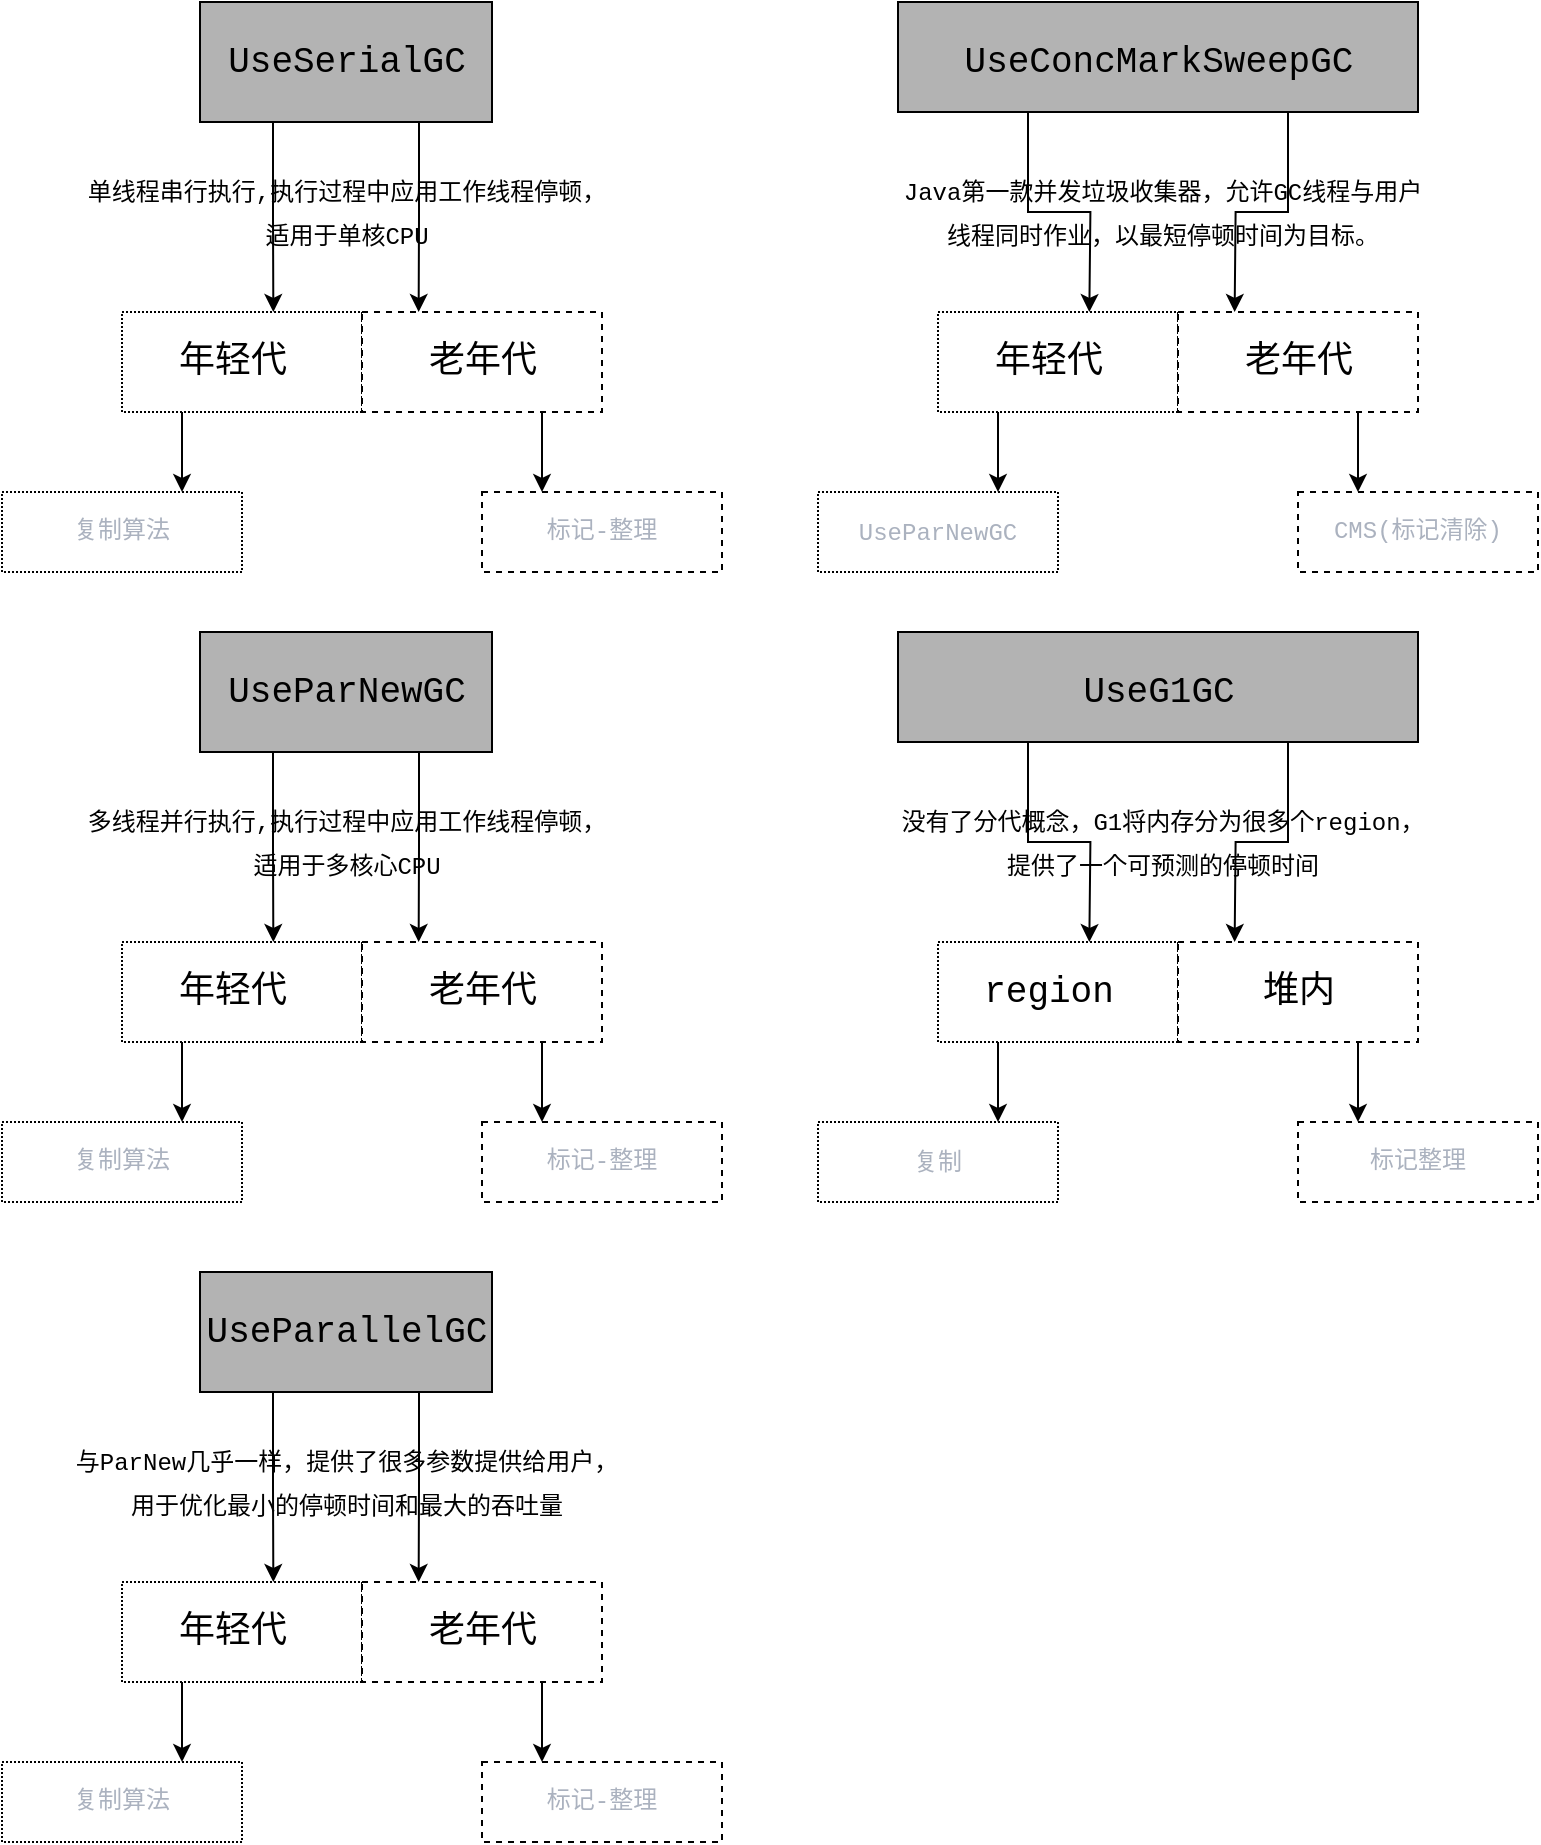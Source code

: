 <mxfile version="16.2.6" type="github">
  <diagram id="v524bHdyOi32CE4B3p0w" name="第 1 页">
    <mxGraphModel dx="1375" dy="742" grid="1" gridSize="10" guides="1" tooltips="1" connect="1" arrows="1" fold="1" page="1" pageScale="1" pageWidth="827" pageHeight="1169" math="0" shadow="0">
      <root>
        <mxCell id="0" />
        <mxCell id="1" parent="0" />
        <mxCell id="Yd95XqDYbCu51CJxHroG-4" style="edgeStyle=orthogonalEdgeStyle;rounded=0;orthogonalLoop=1;jettySize=auto;html=1;exitX=0.25;exitY=1;exitDx=0;exitDy=0;fontFamily=Courier New;fontSize=18;" edge="1" parent="1" source="Yd95XqDYbCu51CJxHroG-2">
          <mxGeometry relative="1" as="geometry">
            <mxPoint x="177.667" y="200" as="targetPoint" />
          </mxGeometry>
        </mxCell>
        <mxCell id="Yd95XqDYbCu51CJxHroG-5" style="edgeStyle=orthogonalEdgeStyle;rounded=0;orthogonalLoop=1;jettySize=auto;html=1;exitX=0.75;exitY=1;exitDx=0;exitDy=0;fontFamily=Courier New;fontSize=18;" edge="1" parent="1" source="Yd95XqDYbCu51CJxHroG-2">
          <mxGeometry relative="1" as="geometry">
            <mxPoint x="250.333" y="200" as="targetPoint" />
          </mxGeometry>
        </mxCell>
        <mxCell id="Yd95XqDYbCu51CJxHroG-2" value="" style="rounded=0;whiteSpace=wrap;html=1;fontFamily=Courier New;fontSize=18;fillColor=#B3B3B3;" vertex="1" parent="1">
          <mxGeometry x="141" y="45" width="146" height="60" as="geometry" />
        </mxCell>
        <mxCell id="Yd95XqDYbCu51CJxHroG-3" value="UseSerialGC" style="text;html=1;resizable=0;autosize=1;align=center;verticalAlign=middle;points=[];fillColor=none;strokeColor=none;rounded=0;dashed=1;fontFamily=Courier New;fontSize=18;" vertex="1" parent="1">
          <mxGeometry x="149" y="60" width="130" height="30" as="geometry" />
        </mxCell>
        <mxCell id="Yd95XqDYbCu51CJxHroG-13" style="edgeStyle=orthogonalEdgeStyle;rounded=0;orthogonalLoop=1;jettySize=auto;html=1;exitX=0.25;exitY=1;exitDx=0;exitDy=0;entryX=0.75;entryY=0;entryDx=0;entryDy=0;fontFamily=Courier New;fontSize=12;" edge="1" parent="1" source="Yd95XqDYbCu51CJxHroG-6" target="Yd95XqDYbCu51CJxHroG-11">
          <mxGeometry relative="1" as="geometry" />
        </mxCell>
        <mxCell id="Yd95XqDYbCu51CJxHroG-6" value="" style="rounded=0;whiteSpace=wrap;html=1;fontFamily=Courier New;fontSize=18;dashed=1;dashPattern=1 1;" vertex="1" parent="1">
          <mxGeometry x="102" y="200" width="120" height="50" as="geometry" />
        </mxCell>
        <mxCell id="Yd95XqDYbCu51CJxHroG-15" style="edgeStyle=orthogonalEdgeStyle;rounded=0;orthogonalLoop=1;jettySize=auto;html=1;exitX=0.75;exitY=1;exitDx=0;exitDy=0;entryX=0.25;entryY=0;entryDx=0;entryDy=0;fontFamily=Courier New;fontSize=12;" edge="1" parent="1" source="Yd95XqDYbCu51CJxHroG-7" target="Yd95XqDYbCu51CJxHroG-12">
          <mxGeometry relative="1" as="geometry" />
        </mxCell>
        <mxCell id="Yd95XqDYbCu51CJxHroG-7" value="" style="rounded=0;whiteSpace=wrap;html=1;fontFamily=Courier New;fontSize=18;dashed=1;" vertex="1" parent="1">
          <mxGeometry x="222" y="200" width="120" height="50" as="geometry" />
        </mxCell>
        <mxCell id="Yd95XqDYbCu51CJxHroG-8" value="年轻代" style="text;html=1;resizable=0;autosize=1;align=center;verticalAlign=middle;points=[];fillColor=none;strokeColor=none;rounded=0;fontFamily=Courier New;fontSize=18;" vertex="1" parent="1">
          <mxGeometry x="122" y="210" width="70" height="30" as="geometry" />
        </mxCell>
        <mxCell id="Yd95XqDYbCu51CJxHroG-9" value="老年代" style="text;html=1;resizable=0;autosize=1;align=center;verticalAlign=middle;points=[];fillColor=none;strokeColor=none;rounded=0;fontFamily=Courier New;fontSize=18;dashed=1;" vertex="1" parent="1">
          <mxGeometry x="247" y="210" width="70" height="30" as="geometry" />
        </mxCell>
        <mxCell id="Yd95XqDYbCu51CJxHroG-10" value="&lt;font style=&quot;font-size: 12px&quot;&gt;单线程串行执行,执行过程中应用工作线程停顿，&lt;br&gt;适用于单核CPU&lt;br&gt;&lt;/font&gt;" style="text;html=1;resizable=0;autosize=1;align=center;verticalAlign=middle;points=[];fillColor=none;strokeColor=none;rounded=0;fontFamily=Courier New;fontSize=18;" vertex="1" parent="1">
          <mxGeometry x="79" y="125" width="270" height="50" as="geometry" />
        </mxCell>
        <mxCell id="Yd95XqDYbCu51CJxHroG-11" value="&lt;font color=&quot;#abb2bf&quot;&gt;复制算法&lt;/font&gt;" style="rounded=0;whiteSpace=wrap;html=1;fontFamily=Courier New;fontSize=12;dashed=1;dashPattern=1 1;" vertex="1" parent="1">
          <mxGeometry x="42" y="290" width="120" height="40" as="geometry" />
        </mxCell>
        <mxCell id="Yd95XqDYbCu51CJxHroG-12" value="&lt;font color=&quot;#abb2bf&quot;&gt;标记-整理&lt;/font&gt;" style="rounded=0;whiteSpace=wrap;html=1;fontFamily=Courier New;fontSize=12;dashed=1;" vertex="1" parent="1">
          <mxGeometry x="282" y="290" width="120" height="40" as="geometry" />
        </mxCell>
        <mxCell id="Yd95XqDYbCu51CJxHroG-16" style="edgeStyle=orthogonalEdgeStyle;rounded=0;orthogonalLoop=1;jettySize=auto;html=1;exitX=0.25;exitY=1;exitDx=0;exitDy=0;fontFamily=Courier New;fontSize=18;" edge="1" parent="1" source="Yd95XqDYbCu51CJxHroG-18">
          <mxGeometry relative="1" as="geometry">
            <mxPoint x="177.667" y="515" as="targetPoint" />
          </mxGeometry>
        </mxCell>
        <mxCell id="Yd95XqDYbCu51CJxHroG-17" style="edgeStyle=orthogonalEdgeStyle;rounded=0;orthogonalLoop=1;jettySize=auto;html=1;exitX=0.75;exitY=1;exitDx=0;exitDy=0;fontFamily=Courier New;fontSize=18;" edge="1" parent="1" source="Yd95XqDYbCu51CJxHroG-18">
          <mxGeometry relative="1" as="geometry">
            <mxPoint x="250.333" y="515" as="targetPoint" />
          </mxGeometry>
        </mxCell>
        <mxCell id="Yd95XqDYbCu51CJxHroG-18" value="" style="rounded=0;whiteSpace=wrap;html=1;fontFamily=Courier New;fontSize=18;fillColor=#B3B3B3;" vertex="1" parent="1">
          <mxGeometry x="141" y="360" width="146" height="60" as="geometry" />
        </mxCell>
        <mxCell id="Yd95XqDYbCu51CJxHroG-19" value="UseParNewGC" style="text;html=1;resizable=0;autosize=1;align=center;verticalAlign=middle;points=[];fillColor=none;strokeColor=none;rounded=0;dashed=1;fontFamily=Courier New;fontSize=18;" vertex="1" parent="1">
          <mxGeometry x="149" y="375" width="130" height="30" as="geometry" />
        </mxCell>
        <mxCell id="Yd95XqDYbCu51CJxHroG-20" style="edgeStyle=orthogonalEdgeStyle;rounded=0;orthogonalLoop=1;jettySize=auto;html=1;exitX=0.25;exitY=1;exitDx=0;exitDy=0;entryX=0.75;entryY=0;entryDx=0;entryDy=0;fontFamily=Courier New;fontSize=12;" edge="1" parent="1" source="Yd95XqDYbCu51CJxHroG-21" target="Yd95XqDYbCu51CJxHroG-27">
          <mxGeometry relative="1" as="geometry" />
        </mxCell>
        <mxCell id="Yd95XqDYbCu51CJxHroG-21" value="" style="rounded=0;whiteSpace=wrap;html=1;fontFamily=Courier New;fontSize=18;dashed=1;dashPattern=1 1;" vertex="1" parent="1">
          <mxGeometry x="102" y="515" width="120" height="50" as="geometry" />
        </mxCell>
        <mxCell id="Yd95XqDYbCu51CJxHroG-22" style="edgeStyle=orthogonalEdgeStyle;rounded=0;orthogonalLoop=1;jettySize=auto;html=1;exitX=0.75;exitY=1;exitDx=0;exitDy=0;entryX=0.25;entryY=0;entryDx=0;entryDy=0;fontFamily=Courier New;fontSize=12;" edge="1" parent="1" source="Yd95XqDYbCu51CJxHroG-23" target="Yd95XqDYbCu51CJxHroG-28">
          <mxGeometry relative="1" as="geometry" />
        </mxCell>
        <mxCell id="Yd95XqDYbCu51CJxHroG-23" value="" style="rounded=0;whiteSpace=wrap;html=1;fontFamily=Courier New;fontSize=18;dashed=1;" vertex="1" parent="1">
          <mxGeometry x="222" y="515" width="120" height="50" as="geometry" />
        </mxCell>
        <mxCell id="Yd95XqDYbCu51CJxHroG-24" value="年轻代" style="text;html=1;resizable=0;autosize=1;align=center;verticalAlign=middle;points=[];fillColor=none;strokeColor=none;rounded=0;fontFamily=Courier New;fontSize=18;" vertex="1" parent="1">
          <mxGeometry x="122" y="525" width="70" height="30" as="geometry" />
        </mxCell>
        <mxCell id="Yd95XqDYbCu51CJxHroG-25" value="老年代" style="text;html=1;resizable=0;autosize=1;align=center;verticalAlign=middle;points=[];fillColor=none;strokeColor=none;rounded=0;fontFamily=Courier New;fontSize=18;dashed=1;" vertex="1" parent="1">
          <mxGeometry x="247" y="525" width="70" height="30" as="geometry" />
        </mxCell>
        <mxCell id="Yd95XqDYbCu51CJxHroG-26" value="&lt;font style=&quot;font-size: 12px&quot;&gt;多线程并行执行,执行过程中应用工作线程停顿，&lt;br&gt;适用于多核心CPU&lt;br&gt;&lt;/font&gt;" style="text;html=1;resizable=0;autosize=1;align=center;verticalAlign=middle;points=[];fillColor=none;strokeColor=none;rounded=0;fontFamily=Courier New;fontSize=18;" vertex="1" parent="1">
          <mxGeometry x="79" y="440" width="270" height="50" as="geometry" />
        </mxCell>
        <mxCell id="Yd95XqDYbCu51CJxHroG-27" value="&lt;font color=&quot;#abb2bf&quot;&gt;复制算法&lt;/font&gt;" style="rounded=0;whiteSpace=wrap;html=1;fontFamily=Courier New;fontSize=12;dashed=1;dashPattern=1 1;" vertex="1" parent="1">
          <mxGeometry x="42" y="605" width="120" height="40" as="geometry" />
        </mxCell>
        <mxCell id="Yd95XqDYbCu51CJxHroG-28" value="&lt;font color=&quot;#abb2bf&quot;&gt;标记-整理&lt;/font&gt;" style="rounded=0;whiteSpace=wrap;html=1;fontFamily=Courier New;fontSize=12;dashed=1;" vertex="1" parent="1">
          <mxGeometry x="282" y="605" width="120" height="40" as="geometry" />
        </mxCell>
        <mxCell id="Yd95XqDYbCu51CJxHroG-29" style="edgeStyle=orthogonalEdgeStyle;rounded=0;orthogonalLoop=1;jettySize=auto;html=1;exitX=0.25;exitY=1;exitDx=0;exitDy=0;fontFamily=Courier New;fontSize=18;" edge="1" parent="1" source="Yd95XqDYbCu51CJxHroG-31">
          <mxGeometry relative="1" as="geometry">
            <mxPoint x="177.667" y="835" as="targetPoint" />
          </mxGeometry>
        </mxCell>
        <mxCell id="Yd95XqDYbCu51CJxHroG-30" style="edgeStyle=orthogonalEdgeStyle;rounded=0;orthogonalLoop=1;jettySize=auto;html=1;exitX=0.75;exitY=1;exitDx=0;exitDy=0;fontFamily=Courier New;fontSize=18;" edge="1" parent="1" source="Yd95XqDYbCu51CJxHroG-31">
          <mxGeometry relative="1" as="geometry">
            <mxPoint x="250.333" y="835" as="targetPoint" />
          </mxGeometry>
        </mxCell>
        <mxCell id="Yd95XqDYbCu51CJxHroG-31" value="" style="rounded=0;whiteSpace=wrap;html=1;fontFamily=Courier New;fontSize=18;fillColor=#B3B3B3;" vertex="1" parent="1">
          <mxGeometry x="141" y="680" width="146" height="60" as="geometry" />
        </mxCell>
        <mxCell id="Yd95XqDYbCu51CJxHroG-32" value="UseParallelGC" style="text;html=1;resizable=0;autosize=1;align=center;verticalAlign=middle;points=[];fillColor=none;strokeColor=none;rounded=0;dashed=1;fontFamily=Courier New;fontSize=18;" vertex="1" parent="1">
          <mxGeometry x="134" y="695" width="160" height="30" as="geometry" />
        </mxCell>
        <mxCell id="Yd95XqDYbCu51CJxHroG-33" style="edgeStyle=orthogonalEdgeStyle;rounded=0;orthogonalLoop=1;jettySize=auto;html=1;exitX=0.25;exitY=1;exitDx=0;exitDy=0;entryX=0.75;entryY=0;entryDx=0;entryDy=0;fontFamily=Courier New;fontSize=12;" edge="1" parent="1" source="Yd95XqDYbCu51CJxHroG-34" target="Yd95XqDYbCu51CJxHroG-40">
          <mxGeometry relative="1" as="geometry" />
        </mxCell>
        <mxCell id="Yd95XqDYbCu51CJxHroG-34" value="" style="rounded=0;whiteSpace=wrap;html=1;fontFamily=Courier New;fontSize=18;dashed=1;dashPattern=1 1;" vertex="1" parent="1">
          <mxGeometry x="102" y="835" width="120" height="50" as="geometry" />
        </mxCell>
        <mxCell id="Yd95XqDYbCu51CJxHroG-35" style="edgeStyle=orthogonalEdgeStyle;rounded=0;orthogonalLoop=1;jettySize=auto;html=1;exitX=0.75;exitY=1;exitDx=0;exitDy=0;entryX=0.25;entryY=0;entryDx=0;entryDy=0;fontFamily=Courier New;fontSize=12;" edge="1" parent="1" source="Yd95XqDYbCu51CJxHroG-36" target="Yd95XqDYbCu51CJxHroG-41">
          <mxGeometry relative="1" as="geometry" />
        </mxCell>
        <mxCell id="Yd95XqDYbCu51CJxHroG-36" value="" style="rounded=0;whiteSpace=wrap;html=1;fontFamily=Courier New;fontSize=18;dashed=1;" vertex="1" parent="1">
          <mxGeometry x="222" y="835" width="120" height="50" as="geometry" />
        </mxCell>
        <mxCell id="Yd95XqDYbCu51CJxHroG-37" value="年轻代" style="text;html=1;resizable=0;autosize=1;align=center;verticalAlign=middle;points=[];fillColor=none;strokeColor=none;rounded=0;fontFamily=Courier New;fontSize=18;" vertex="1" parent="1">
          <mxGeometry x="122" y="845" width="70" height="30" as="geometry" />
        </mxCell>
        <mxCell id="Yd95XqDYbCu51CJxHroG-38" value="老年代" style="text;html=1;resizable=0;autosize=1;align=center;verticalAlign=middle;points=[];fillColor=none;strokeColor=none;rounded=0;fontFamily=Courier New;fontSize=18;dashed=1;" vertex="1" parent="1">
          <mxGeometry x="247" y="845" width="70" height="30" as="geometry" />
        </mxCell>
        <mxCell id="Yd95XqDYbCu51CJxHroG-39" value="&lt;font style=&quot;font-size: 12px&quot;&gt;与ParNew几乎一样，提供了很多参数提供给用户，&lt;br&gt;用于优化最小的停顿时间和最大的吞吐量&lt;br&gt;&lt;/font&gt;" style="text;html=1;resizable=0;autosize=1;align=center;verticalAlign=middle;points=[];fillColor=none;strokeColor=none;rounded=0;fontFamily=Courier New;fontSize=18;" vertex="1" parent="1">
          <mxGeometry x="69" y="760" width="290" height="50" as="geometry" />
        </mxCell>
        <mxCell id="Yd95XqDYbCu51CJxHroG-40" value="&lt;font color=&quot;#abb2bf&quot;&gt;复制算法&lt;/font&gt;" style="rounded=0;whiteSpace=wrap;html=1;fontFamily=Courier New;fontSize=12;dashed=1;dashPattern=1 1;" vertex="1" parent="1">
          <mxGeometry x="42" y="925" width="120" height="40" as="geometry" />
        </mxCell>
        <mxCell id="Yd95XqDYbCu51CJxHroG-41" value="&lt;font color=&quot;#abb2bf&quot;&gt;标记-整理&lt;/font&gt;" style="rounded=0;whiteSpace=wrap;html=1;fontFamily=Courier New;fontSize=12;dashed=1;" vertex="1" parent="1">
          <mxGeometry x="282" y="925" width="120" height="40" as="geometry" />
        </mxCell>
        <mxCell id="Yd95XqDYbCu51CJxHroG-42" style="edgeStyle=orthogonalEdgeStyle;rounded=0;orthogonalLoop=1;jettySize=auto;html=1;exitX=0.25;exitY=1;exitDx=0;exitDy=0;fontFamily=Courier New;fontSize=18;" edge="1" parent="1" source="Yd95XqDYbCu51CJxHroG-44">
          <mxGeometry relative="1" as="geometry">
            <mxPoint x="585.667" y="200" as="targetPoint" />
          </mxGeometry>
        </mxCell>
        <mxCell id="Yd95XqDYbCu51CJxHroG-43" style="edgeStyle=orthogonalEdgeStyle;rounded=0;orthogonalLoop=1;jettySize=auto;html=1;exitX=0.75;exitY=1;exitDx=0;exitDy=0;fontFamily=Courier New;fontSize=18;" edge="1" parent="1" source="Yd95XqDYbCu51CJxHroG-44">
          <mxGeometry relative="1" as="geometry">
            <mxPoint x="658.333" y="200" as="targetPoint" />
          </mxGeometry>
        </mxCell>
        <mxCell id="Yd95XqDYbCu51CJxHroG-44" value="" style="rounded=0;whiteSpace=wrap;html=1;fontFamily=Courier New;fontSize=18;fillColor=#B3B3B3;" vertex="1" parent="1">
          <mxGeometry x="490" y="45" width="260" height="55" as="geometry" />
        </mxCell>
        <mxCell id="Yd95XqDYbCu51CJxHroG-46" style="edgeStyle=orthogonalEdgeStyle;rounded=0;orthogonalLoop=1;jettySize=auto;html=1;exitX=0.25;exitY=1;exitDx=0;exitDy=0;entryX=0.75;entryY=0;entryDx=0;entryDy=0;fontFamily=Courier New;fontSize=12;" edge="1" parent="1" source="Yd95XqDYbCu51CJxHroG-47" target="Yd95XqDYbCu51CJxHroG-53">
          <mxGeometry relative="1" as="geometry" />
        </mxCell>
        <mxCell id="Yd95XqDYbCu51CJxHroG-47" value="" style="rounded=0;whiteSpace=wrap;html=1;fontFamily=Courier New;fontSize=18;dashed=1;dashPattern=1 1;" vertex="1" parent="1">
          <mxGeometry x="510" y="200" width="120" height="50" as="geometry" />
        </mxCell>
        <mxCell id="Yd95XqDYbCu51CJxHroG-48" style="edgeStyle=orthogonalEdgeStyle;rounded=0;orthogonalLoop=1;jettySize=auto;html=1;exitX=0.75;exitY=1;exitDx=0;exitDy=0;entryX=0.25;entryY=0;entryDx=0;entryDy=0;fontFamily=Courier New;fontSize=12;" edge="1" parent="1" source="Yd95XqDYbCu51CJxHroG-49" target="Yd95XqDYbCu51CJxHroG-54">
          <mxGeometry relative="1" as="geometry" />
        </mxCell>
        <mxCell id="Yd95XqDYbCu51CJxHroG-49" value="" style="rounded=0;whiteSpace=wrap;html=1;fontFamily=Courier New;fontSize=18;dashed=1;" vertex="1" parent="1">
          <mxGeometry x="630" y="200" width="120" height="50" as="geometry" />
        </mxCell>
        <mxCell id="Yd95XqDYbCu51CJxHroG-50" value="年轻代" style="text;html=1;resizable=0;autosize=1;align=center;verticalAlign=middle;points=[];fillColor=none;strokeColor=none;rounded=0;fontFamily=Courier New;fontSize=18;" vertex="1" parent="1">
          <mxGeometry x="530" y="210" width="70" height="30" as="geometry" />
        </mxCell>
        <mxCell id="Yd95XqDYbCu51CJxHroG-51" value="老年代" style="text;html=1;resizable=0;autosize=1;align=center;verticalAlign=middle;points=[];fillColor=none;strokeColor=none;rounded=0;fontFamily=Courier New;fontSize=18;dashed=1;" vertex="1" parent="1">
          <mxGeometry x="655" y="210" width="70" height="30" as="geometry" />
        </mxCell>
        <mxCell id="Yd95XqDYbCu51CJxHroG-52" value="&lt;font style=&quot;font-size: 12px&quot;&gt;Java第一款并发垃圾收集器，允许GC线程与用户&lt;br&gt;线程同时作业，以最短停顿时间为目标。&lt;br&gt;&lt;/font&gt;" style="text;html=1;resizable=0;autosize=1;align=center;verticalAlign=middle;points=[];fillColor=none;strokeColor=none;rounded=0;fontFamily=Courier New;fontSize=18;" vertex="1" parent="1">
          <mxGeometry x="487" y="125" width="270" height="50" as="geometry" />
        </mxCell>
        <mxCell id="Yd95XqDYbCu51CJxHroG-53" value="&lt;div style=&quot;color: rgb(171 , 178 , 191) ; line-height: 28px&quot;&gt;&lt;span style=&quot;background-color: rgb(255 , 255 , 255)&quot;&gt;&lt;font style=&quot;font-size: 12px&quot;&gt;UseParNewGC&lt;/font&gt;&lt;/span&gt;&lt;/div&gt;" style="rounded=0;whiteSpace=wrap;html=1;fontFamily=Courier New;fontSize=12;dashed=1;dashPattern=1 1;" vertex="1" parent="1">
          <mxGeometry x="450" y="290" width="120" height="40" as="geometry" />
        </mxCell>
        <mxCell id="Yd95XqDYbCu51CJxHroG-54" value="&lt;span style=&quot;color: rgb(171 , 178 , 191) ; background-color: rgb(255 , 255 , 255)&quot;&gt;&lt;font style=&quot;font-size: 12px&quot;&gt;CMS(标记清除)&lt;/font&gt;&lt;/span&gt;" style="rounded=0;whiteSpace=wrap;html=1;fontFamily=Courier New;fontSize=12;dashed=1;" vertex="1" parent="1">
          <mxGeometry x="690" y="290" width="120" height="40" as="geometry" />
        </mxCell>
        <mxCell id="Yd95XqDYbCu51CJxHroG-56" value="UseConcMarkSweepGC" style="text;html=1;resizable=0;autosize=1;align=center;verticalAlign=middle;points=[];fillColor=none;strokeColor=none;rounded=0;dashed=1;fontFamily=Courier New;fontSize=18;" vertex="1" parent="1">
          <mxGeometry x="515" y="60" width="210" height="30" as="geometry" />
        </mxCell>
        <mxCell id="Yd95XqDYbCu51CJxHroG-57" style="edgeStyle=orthogonalEdgeStyle;rounded=0;orthogonalLoop=1;jettySize=auto;html=1;exitX=0.25;exitY=1;exitDx=0;exitDy=0;fontFamily=Courier New;fontSize=18;" edge="1" parent="1" source="Yd95XqDYbCu51CJxHroG-59">
          <mxGeometry relative="1" as="geometry">
            <mxPoint x="585.667" y="515" as="targetPoint" />
          </mxGeometry>
        </mxCell>
        <mxCell id="Yd95XqDYbCu51CJxHroG-58" style="edgeStyle=orthogonalEdgeStyle;rounded=0;orthogonalLoop=1;jettySize=auto;html=1;exitX=0.75;exitY=1;exitDx=0;exitDy=0;fontFamily=Courier New;fontSize=18;" edge="1" parent="1" source="Yd95XqDYbCu51CJxHroG-59">
          <mxGeometry relative="1" as="geometry">
            <mxPoint x="658.333" y="515" as="targetPoint" />
          </mxGeometry>
        </mxCell>
        <mxCell id="Yd95XqDYbCu51CJxHroG-59" value="" style="rounded=0;whiteSpace=wrap;html=1;fontFamily=Courier New;fontSize=18;fillColor=#B3B3B3;" vertex="1" parent="1">
          <mxGeometry x="490" y="360" width="260" height="55" as="geometry" />
        </mxCell>
        <mxCell id="Yd95XqDYbCu51CJxHroG-60" style="edgeStyle=orthogonalEdgeStyle;rounded=0;orthogonalLoop=1;jettySize=auto;html=1;exitX=0.25;exitY=1;exitDx=0;exitDy=0;entryX=0.75;entryY=0;entryDx=0;entryDy=0;fontFamily=Courier New;fontSize=12;" edge="1" parent="1" source="Yd95XqDYbCu51CJxHroG-61" target="Yd95XqDYbCu51CJxHroG-67">
          <mxGeometry relative="1" as="geometry" />
        </mxCell>
        <mxCell id="Yd95XqDYbCu51CJxHroG-61" value="" style="rounded=0;whiteSpace=wrap;html=1;fontFamily=Courier New;fontSize=18;dashed=1;dashPattern=1 1;" vertex="1" parent="1">
          <mxGeometry x="510" y="515" width="120" height="50" as="geometry" />
        </mxCell>
        <mxCell id="Yd95XqDYbCu51CJxHroG-62" style="edgeStyle=orthogonalEdgeStyle;rounded=0;orthogonalLoop=1;jettySize=auto;html=1;exitX=0.75;exitY=1;exitDx=0;exitDy=0;entryX=0.25;entryY=0;entryDx=0;entryDy=0;fontFamily=Courier New;fontSize=12;" edge="1" parent="1" source="Yd95XqDYbCu51CJxHroG-63" target="Yd95XqDYbCu51CJxHroG-68">
          <mxGeometry relative="1" as="geometry" />
        </mxCell>
        <mxCell id="Yd95XqDYbCu51CJxHroG-63" value="" style="rounded=0;whiteSpace=wrap;html=1;fontFamily=Courier New;fontSize=18;dashed=1;" vertex="1" parent="1">
          <mxGeometry x="630" y="515" width="120" height="50" as="geometry" />
        </mxCell>
        <mxCell id="Yd95XqDYbCu51CJxHroG-64" value="region" style="text;html=1;resizable=0;autosize=1;align=center;verticalAlign=middle;points=[];fillColor=none;strokeColor=none;rounded=0;fontFamily=Courier New;fontSize=18;" vertex="1" parent="1">
          <mxGeometry x="525" y="525" width="80" height="30" as="geometry" />
        </mxCell>
        <mxCell id="Yd95XqDYbCu51CJxHroG-65" value="堆内" style="text;html=1;resizable=0;autosize=1;align=center;verticalAlign=middle;points=[];fillColor=none;strokeColor=none;rounded=0;fontFamily=Courier New;fontSize=18;dashed=1;" vertex="1" parent="1">
          <mxGeometry x="665" y="525" width="50" height="30" as="geometry" />
        </mxCell>
        <mxCell id="Yd95XqDYbCu51CJxHroG-66" value="&lt;font style=&quot;font-size: 12px&quot;&gt;没有了分代概念，G1将内存分为很多个region，&lt;br&gt;提供了一个可预测的停顿时间&lt;br&gt;&lt;/font&gt;" style="text;html=1;resizable=0;autosize=1;align=center;verticalAlign=middle;points=[];fillColor=none;strokeColor=none;rounded=0;fontFamily=Courier New;fontSize=18;" vertex="1" parent="1">
          <mxGeometry x="482" y="440" width="280" height="50" as="geometry" />
        </mxCell>
        <mxCell id="Yd95XqDYbCu51CJxHroG-67" value="&lt;div style=&quot;color: rgb(171 , 178 , 191) ; line-height: 28px&quot;&gt;&lt;span style=&quot;background-color: rgb(255 , 255 , 255)&quot;&gt;&lt;font style=&quot;font-size: 12px&quot;&gt;复制&lt;/font&gt;&lt;/span&gt;&lt;/div&gt;" style="rounded=0;whiteSpace=wrap;html=1;fontFamily=Courier New;fontSize=12;dashed=1;dashPattern=1 1;" vertex="1" parent="1">
          <mxGeometry x="450" y="605" width="120" height="40" as="geometry" />
        </mxCell>
        <mxCell id="Yd95XqDYbCu51CJxHroG-68" value="&lt;span style=&quot;color: rgb(171 , 178 , 191) ; background-color: rgb(255 , 255 , 255)&quot;&gt;&lt;font style=&quot;font-size: 12px&quot;&gt;标记整理&lt;/font&gt;&lt;/span&gt;" style="rounded=0;whiteSpace=wrap;html=1;fontFamily=Courier New;fontSize=12;dashed=1;" vertex="1" parent="1">
          <mxGeometry x="690" y="605" width="120" height="40" as="geometry" />
        </mxCell>
        <mxCell id="Yd95XqDYbCu51CJxHroG-69" value="UseG1GC" style="text;html=1;resizable=0;autosize=1;align=center;verticalAlign=middle;points=[];fillColor=none;strokeColor=none;rounded=0;dashed=1;fontFamily=Courier New;fontSize=18;" vertex="1" parent="1">
          <mxGeometry x="575" y="375" width="90" height="30" as="geometry" />
        </mxCell>
      </root>
    </mxGraphModel>
  </diagram>
</mxfile>
